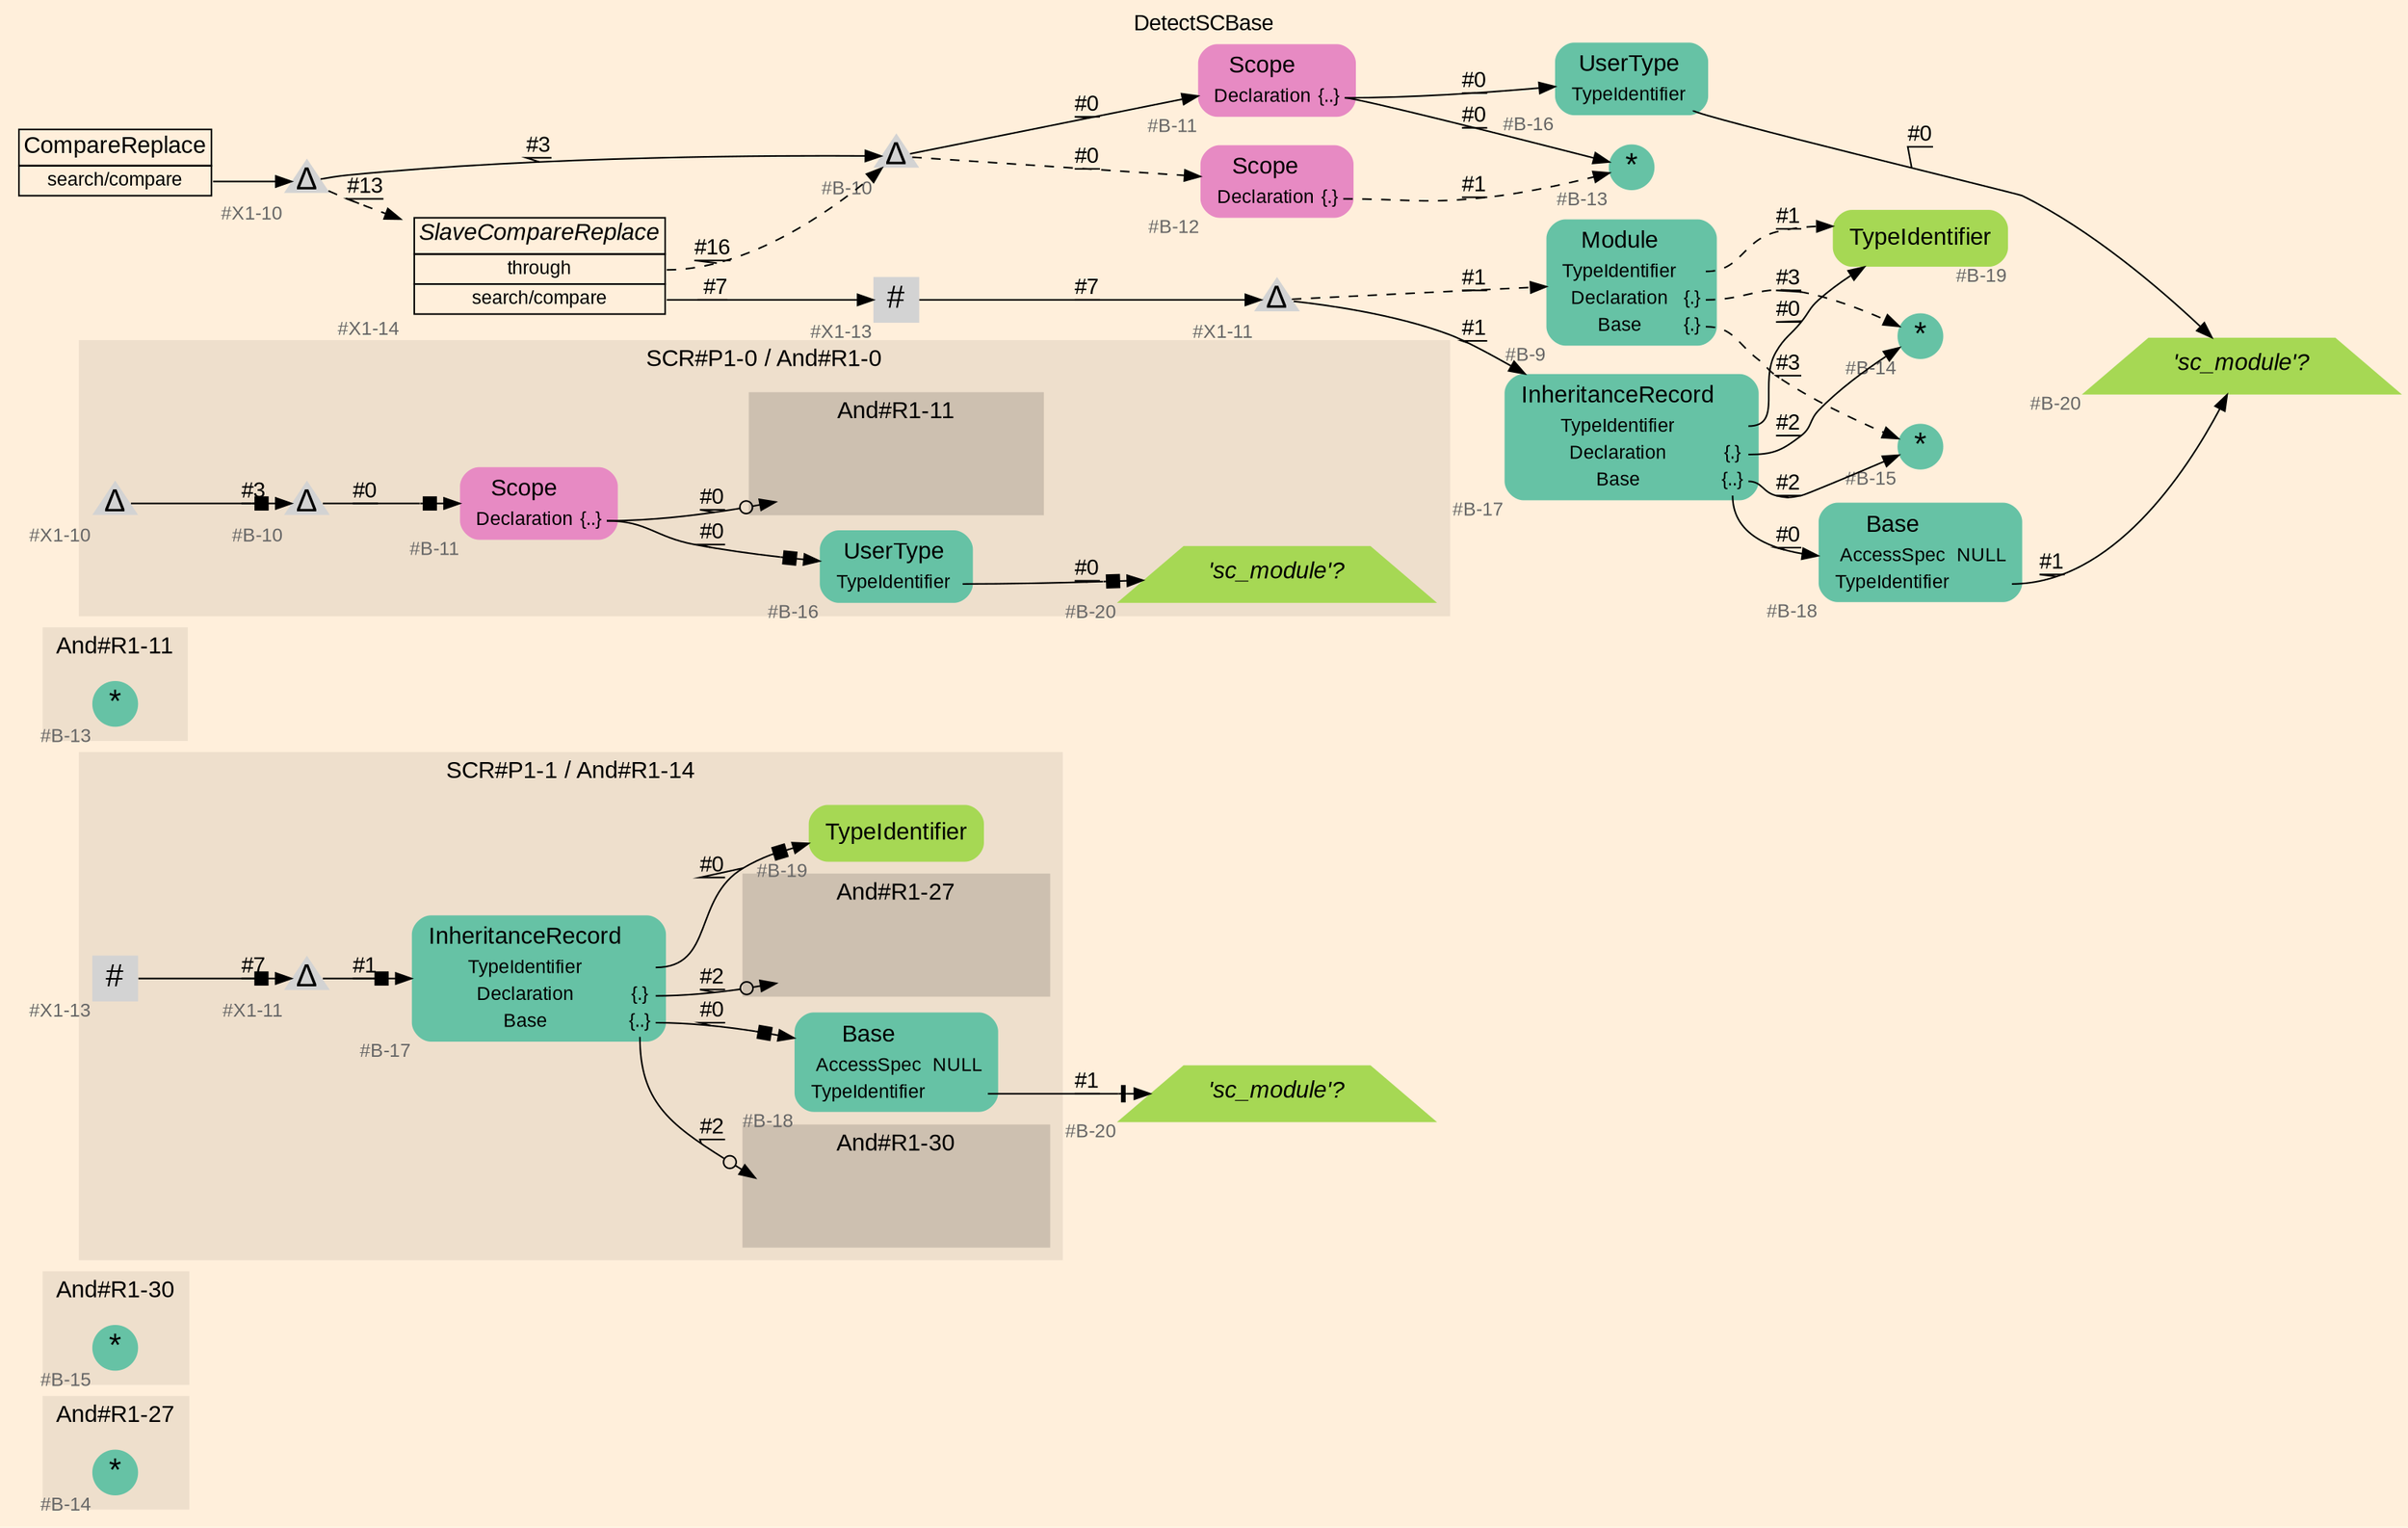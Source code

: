 digraph "DetectSCBase" {
label = "DetectSCBase"
labelloc = t
graph [
    rankdir = "LR"
    ranksep = 0.3
    bgcolor = antiquewhite1
    color = black
    fontcolor = black
    fontname = "Arial"
];
node [
    fontname = "Arial"
];
edge [
    fontname = "Arial"
];

// -------------------- figure And#R1-27 --------------------
// -------- region And#R1-27 ----------
subgraph "clusterAnd#R1-27" {
    label = "And#R1-27"
    style = "filled"
    color = antiquewhite2
    fontsize = "15"
    // -------- block And#R1-27/#B-14 ----------
    "And#R1-27/#B-14" [
        fillcolor = "/set28/1"
        xlabel = "#B-14"
        fontsize = "12"
        fontcolor = grey40
        shape = "circle"
        label = <<FONT COLOR="black" POINT-SIZE="20">*</FONT>>
        style = "filled"
        penwidth = 0.0
        fixedsize = true
        width = 0.4
        height = 0.4
    ];
    
}


// -------------------- figure And#R1-30 --------------------
// -------- region And#R1-30 ----------
subgraph "clusterAnd#R1-30" {
    label = "And#R1-30"
    style = "filled"
    color = antiquewhite2
    fontsize = "15"
    // -------- block And#R1-30/#B-15 ----------
    "And#R1-30/#B-15" [
        fillcolor = "/set28/1"
        xlabel = "#B-15"
        fontsize = "12"
        fontcolor = grey40
        shape = "circle"
        label = <<FONT COLOR="black" POINT-SIZE="20">*</FONT>>
        style = "filled"
        penwidth = 0.0
        fixedsize = true
        width = 0.4
        height = 0.4
    ];
    
}


// -------------------- figure And#R1-14 --------------------
// -------- region And#R1-14 ----------
subgraph "clusterAnd#R1-14" {
    label = "SCR#P1-1 / And#R1-14"
    style = "filled"
    color = antiquewhite2
    fontsize = "15"
    // -------- block And#R1-14/#B-17 ----------
    "And#R1-14/#B-17" [
        fillcolor = "/set28/1"
        xlabel = "#B-17"
        fontsize = "12"
        fontcolor = grey40
        shape = "plaintext"
        label = <<TABLE BORDER="0" CELLBORDER="0" CELLSPACING="0">
         <TR><TD><FONT COLOR="black" POINT-SIZE="15">InheritanceRecord</FONT></TD></TR>
         <TR><TD><FONT COLOR="black" POINT-SIZE="12">TypeIdentifier</FONT></TD><TD PORT="port0"></TD></TR>
         <TR><TD><FONT COLOR="black" POINT-SIZE="12">Declaration</FONT></TD><TD PORT="port1"><FONT COLOR="black" POINT-SIZE="12">{.}</FONT></TD></TR>
         <TR><TD><FONT COLOR="black" POINT-SIZE="12">Base</FONT></TD><TD PORT="port2"><FONT COLOR="black" POINT-SIZE="12">{..}</FONT></TD></TR>
        </TABLE>>
        style = "rounded,filled"
    ];
    
    // -------- block And#R1-14/#B-18 ----------
    "And#R1-14/#B-18" [
        fillcolor = "/set28/1"
        xlabel = "#B-18"
        fontsize = "12"
        fontcolor = grey40
        shape = "plaintext"
        label = <<TABLE BORDER="0" CELLBORDER="0" CELLSPACING="0">
         <TR><TD><FONT COLOR="black" POINT-SIZE="15">Base</FONT></TD></TR>
         <TR><TD><FONT COLOR="black" POINT-SIZE="12">AccessSpec</FONT></TD><TD PORT="port0"><FONT COLOR="black" POINT-SIZE="12">NULL</FONT></TD></TR>
         <TR><TD><FONT COLOR="black" POINT-SIZE="12">TypeIdentifier</FONT></TD><TD PORT="port1"></TD></TR>
        </TABLE>>
        style = "rounded,filled"
    ];
    
    // -------- block And#R1-14/#B-19 ----------
    "And#R1-14/#B-19" [
        fillcolor = "/set28/5"
        xlabel = "#B-19"
        fontsize = "12"
        fontcolor = grey40
        shape = "plaintext"
        label = <<TABLE BORDER="0" CELLBORDER="0" CELLSPACING="0">
         <TR><TD><FONT COLOR="black" POINT-SIZE="15">TypeIdentifier</FONT></TD></TR>
        </TABLE>>
        style = "rounded,filled"
    ];
    
    // -------- block And#R1-14/#X1-11 ----------
    "And#R1-14/#X1-11" [
        xlabel = "#X1-11"
        fontsize = "12"
        fontcolor = grey40
        shape = "triangle"
        label = <<FONT COLOR="black" POINT-SIZE="20">Δ</FONT>>
        style = "filled"
        penwidth = 0.0
        fixedsize = true
        width = 0.4
        height = 0.4
    ];
    
    // -------- block And#R1-14/#X1-13 ----------
    "And#R1-14/#X1-13" [
        xlabel = "#X1-13"
        fontsize = "12"
        fontcolor = grey40
        shape = "square"
        label = <<FONT COLOR="black" POINT-SIZE="20">#</FONT>>
        style = "filled"
        penwidth = 0.0
        fixedsize = true
        width = 0.4
        height = 0.4
    ];
    
    // -------- region And#R1-14/And#R1-30 ----------
    subgraph "clusterAnd#R1-14/And#R1-30" {
        label = "And#R1-30"
        style = "filled"
        color = antiquewhite3
        fontsize = "15"
        // -------- block And#R1-14/And#R1-30/#B-15 ----------
        "And#R1-14/And#R1-30/#B-15" [
            fillcolor = "/set28/1"
            xlabel = "#B-15"
            fontsize = "12"
            fontcolor = grey40
            shape = "none"
            style = "invisible"
        ];
        
    }
    
    // -------- region And#R1-14/And#R1-27 ----------
    subgraph "clusterAnd#R1-14/And#R1-27" {
        label = "And#R1-27"
        style = "filled"
        color = antiquewhite3
        fontsize = "15"
        // -------- block And#R1-14/And#R1-27/#B-14 ----------
        "And#R1-14/And#R1-27/#B-14" [
            fillcolor = "/set28/1"
            xlabel = "#B-14"
            fontsize = "12"
            fontcolor = grey40
            shape = "none"
            style = "invisible"
        ];
        
    }
    
}

// -------- block And#R1-14/#B-20 ----------
"And#R1-14/#B-20" [
    fillcolor = "/set28/5"
    xlabel = "#B-20"
    fontsize = "12"
    fontcolor = grey40
    shape = "trapezium"
    label = <<FONT COLOR="black" POINT-SIZE="15"><I>'sc_module'?</I></FONT>>
    style = "filled"
    penwidth = 0.0
];

"And#R1-14/#B-17":port0 -> "And#R1-14/#B-19" [
    arrowhead="normalnonebox"
    label = "#0"
    decorate = true
    color = black
    fontcolor = black
];

"And#R1-14/#B-17":port1 -> "And#R1-14/And#R1-27/#B-14" [
    arrowhead="normalnoneodot"
    label = "#2"
    decorate = true
    color = black
    fontcolor = black
];

"And#R1-14/#B-17":port2 -> "And#R1-14/And#R1-30/#B-15" [
    arrowhead="normalnoneodot"
    label = "#2"
    decorate = true
    color = black
    fontcolor = black
];

"And#R1-14/#B-17":port2 -> "And#R1-14/#B-18" [
    arrowhead="normalnonebox"
    label = "#0"
    decorate = true
    color = black
    fontcolor = black
];

"And#R1-14/#B-18":port1 -> "And#R1-14/#B-20" [
    arrowhead="normalnonetee"
    label = "#1"
    decorate = true
    color = black
    fontcolor = black
];

"And#R1-14/#X1-11" -> "And#R1-14/#B-17" [
    arrowhead="normalnonebox"
    label = "#1"
    decorate = true
    color = black
    fontcolor = black
];

"And#R1-14/#X1-13" -> "And#R1-14/#X1-11" [
    arrowhead="normalnonebox"
    label = "#7"
    decorate = true
    color = black
    fontcolor = black
];


// -------------------- figure And#R1-11 --------------------
// -------- region And#R1-11 ----------
subgraph "clusterAnd#R1-11" {
    label = "And#R1-11"
    style = "filled"
    color = antiquewhite2
    fontsize = "15"
    // -------- block And#R1-11/#B-13 ----------
    "And#R1-11/#B-13" [
        fillcolor = "/set28/1"
        xlabel = "#B-13"
        fontsize = "12"
        fontcolor = grey40
        shape = "circle"
        label = <<FONT COLOR="black" POINT-SIZE="20">*</FONT>>
        style = "filled"
        penwidth = 0.0
        fixedsize = true
        width = 0.4
        height = 0.4
    ];
    
}


// -------------------- figure And#R1-0 --------------------
// -------- region And#R1-0 ----------
subgraph "clusterAnd#R1-0" {
    label = "SCR#P1-0 / And#R1-0"
    style = "filled"
    color = antiquewhite2
    fontsize = "15"
    // -------- block And#R1-0/#B-10 ----------
    "And#R1-0/#B-10" [
        xlabel = "#B-10"
        fontsize = "12"
        fontcolor = grey40
        shape = "triangle"
        label = <<FONT COLOR="black" POINT-SIZE="20">Δ</FONT>>
        style = "filled"
        penwidth = 0.0
        fixedsize = true
        width = 0.4
        height = 0.4
    ];
    
    // -------- block And#R1-0/#B-11 ----------
    "And#R1-0/#B-11" [
        fillcolor = "/set28/4"
        xlabel = "#B-11"
        fontsize = "12"
        fontcolor = grey40
        shape = "plaintext"
        label = <<TABLE BORDER="0" CELLBORDER="0" CELLSPACING="0">
         <TR><TD><FONT COLOR="black" POINT-SIZE="15">Scope</FONT></TD></TR>
         <TR><TD><FONT COLOR="black" POINT-SIZE="12">Declaration</FONT></TD><TD PORT="port0"><FONT COLOR="black" POINT-SIZE="12">{..}</FONT></TD></TR>
        </TABLE>>
        style = "rounded,filled"
    ];
    
    // -------- block And#R1-0/#B-16 ----------
    "And#R1-0/#B-16" [
        fillcolor = "/set28/1"
        xlabel = "#B-16"
        fontsize = "12"
        fontcolor = grey40
        shape = "plaintext"
        label = <<TABLE BORDER="0" CELLBORDER="0" CELLSPACING="0">
         <TR><TD><FONT COLOR="black" POINT-SIZE="15">UserType</FONT></TD></TR>
         <TR><TD><FONT COLOR="black" POINT-SIZE="12">TypeIdentifier</FONT></TD><TD PORT="port0"></TD></TR>
        </TABLE>>
        style = "rounded,filled"
    ];
    
    // -------- block And#R1-0/#B-20 ----------
    "And#R1-0/#B-20" [
        fillcolor = "/set28/5"
        xlabel = "#B-20"
        fontsize = "12"
        fontcolor = grey40
        shape = "trapezium"
        label = <<FONT COLOR="black" POINT-SIZE="15"><I>'sc_module'?</I></FONT>>
        style = "filled"
        penwidth = 0.0
    ];
    
    // -------- block And#R1-0/#X1-10 ----------
    "And#R1-0/#X1-10" [
        xlabel = "#X1-10"
        fontsize = "12"
        fontcolor = grey40
        shape = "triangle"
        label = <<FONT COLOR="black" POINT-SIZE="20">Δ</FONT>>
        style = "filled"
        penwidth = 0.0
        fixedsize = true
        width = 0.4
        height = 0.4
    ];
    
    // -------- region And#R1-0/And#R1-11 ----------
    subgraph "clusterAnd#R1-0/And#R1-11" {
        label = "And#R1-11"
        style = "filled"
        color = antiquewhite3
        fontsize = "15"
        // -------- block And#R1-0/And#R1-11/#B-13 ----------
        "And#R1-0/And#R1-11/#B-13" [
            fillcolor = "/set28/1"
            xlabel = "#B-13"
            fontsize = "12"
            fontcolor = grey40
            shape = "none"
            style = "invisible"
        ];
        
    }
    
}

"And#R1-0/#B-10" -> "And#R1-0/#B-11" [
    arrowhead="normalnonebox"
    label = "#0"
    decorate = true
    color = black
    fontcolor = black
];

"And#R1-0/#B-11":port0 -> "And#R1-0/And#R1-11/#B-13" [
    arrowhead="normalnoneodot"
    label = "#0"
    decorate = true
    color = black
    fontcolor = black
];

"And#R1-0/#B-11":port0 -> "And#R1-0/#B-16" [
    arrowhead="normalnonebox"
    label = "#0"
    decorate = true
    color = black
    fontcolor = black
];

"And#R1-0/#B-16":port0 -> "And#R1-0/#B-20" [
    arrowhead="normalnonebox"
    label = "#0"
    decorate = true
    color = black
    fontcolor = black
];

"And#R1-0/#X1-10" -> "And#R1-0/#B-10" [
    arrowhead="normalnonebox"
    label = "#3"
    decorate = true
    color = black
    fontcolor = black
];


// -------------------- transformation figure --------------------
// -------- block CR#X1-12 ----------
"CR#X1-12" [
    fillcolor = antiquewhite1
    fontsize = "12"
    fontcolor = grey40
    shape = "plaintext"
    label = <<TABLE BORDER="0" CELLBORDER="1" CELLSPACING="0">
     <TR><TD><FONT COLOR="black" POINT-SIZE="15">CompareReplace</FONT></TD></TR>
     <TR><TD PORT="port0"><FONT COLOR="black" POINT-SIZE="12">search/compare</FONT></TD></TR>
    </TABLE>>
    style = "filled"
    color = black
];

// -------- block #X1-10 ----------
"#X1-10" [
    xlabel = "#X1-10"
    fontsize = "12"
    fontcolor = grey40
    shape = "triangle"
    label = <<FONT COLOR="black" POINT-SIZE="20">Δ</FONT>>
    style = "filled"
    penwidth = 0.0
    fixedsize = true
    width = 0.4
    height = 0.4
];

// -------- block #B-10 ----------
"#B-10" [
    xlabel = "#B-10"
    fontsize = "12"
    fontcolor = grey40
    shape = "triangle"
    label = <<FONT COLOR="black" POINT-SIZE="20">Δ</FONT>>
    style = "filled"
    penwidth = 0.0
    fixedsize = true
    width = 0.4
    height = 0.4
];

// -------- block #B-11 ----------
"#B-11" [
    fillcolor = "/set28/4"
    xlabel = "#B-11"
    fontsize = "12"
    fontcolor = grey40
    shape = "plaintext"
    label = <<TABLE BORDER="0" CELLBORDER="0" CELLSPACING="0">
     <TR><TD><FONT COLOR="black" POINT-SIZE="15">Scope</FONT></TD></TR>
     <TR><TD><FONT COLOR="black" POINT-SIZE="12">Declaration</FONT></TD><TD PORT="port0"><FONT COLOR="black" POINT-SIZE="12">{..}</FONT></TD></TR>
    </TABLE>>
    style = "rounded,filled"
];

// -------- block #B-13 ----------
"#B-13" [
    fillcolor = "/set28/1"
    xlabel = "#B-13"
    fontsize = "12"
    fontcolor = grey40
    shape = "circle"
    label = <<FONT COLOR="black" POINT-SIZE="20">*</FONT>>
    style = "filled"
    penwidth = 0.0
    fixedsize = true
    width = 0.4
    height = 0.4
];

// -------- block #B-16 ----------
"#B-16" [
    fillcolor = "/set28/1"
    xlabel = "#B-16"
    fontsize = "12"
    fontcolor = grey40
    shape = "plaintext"
    label = <<TABLE BORDER="0" CELLBORDER="0" CELLSPACING="0">
     <TR><TD><FONT COLOR="black" POINT-SIZE="15">UserType</FONT></TD></TR>
     <TR><TD><FONT COLOR="black" POINT-SIZE="12">TypeIdentifier</FONT></TD><TD PORT="port0"></TD></TR>
    </TABLE>>
    style = "rounded,filled"
];

// -------- block #B-20 ----------
"#B-20" [
    fillcolor = "/set28/5"
    xlabel = "#B-20"
    fontsize = "12"
    fontcolor = grey40
    shape = "trapezium"
    label = <<FONT COLOR="black" POINT-SIZE="15"><I>'sc_module'?</I></FONT>>
    style = "filled"
    penwidth = 0.0
];

// -------- block #B-12 ----------
"#B-12" [
    fillcolor = "/set28/4"
    xlabel = "#B-12"
    fontsize = "12"
    fontcolor = grey40
    shape = "plaintext"
    label = <<TABLE BORDER="0" CELLBORDER="0" CELLSPACING="0">
     <TR><TD><FONT COLOR="black" POINT-SIZE="15">Scope</FONT></TD></TR>
     <TR><TD><FONT COLOR="black" POINT-SIZE="12">Declaration</FONT></TD><TD PORT="port0"><FONT COLOR="black" POINT-SIZE="12">{.}</FONT></TD></TR>
    </TABLE>>
    style = "rounded,filled"
];

// -------- block #X1-14 ----------
"#X1-14" [
    fillcolor = antiquewhite1
    xlabel = "#X1-14"
    fontsize = "12"
    fontcolor = grey40
    shape = "plaintext"
    label = <<TABLE BORDER="0" CELLBORDER="1" CELLSPACING="0">
     <TR><TD><FONT COLOR="black" POINT-SIZE="15"><I>SlaveCompareReplace</I></FONT></TD></TR>
     <TR><TD PORT="port0"><FONT COLOR="black" POINT-SIZE="12">through</FONT></TD></TR>
     <TR><TD PORT="port1"><FONT COLOR="black" POINT-SIZE="12">search/compare</FONT></TD></TR>
    </TABLE>>
    style = "filled"
    color = black
];

// -------- block #X1-13 ----------
"#X1-13" [
    xlabel = "#X1-13"
    fontsize = "12"
    fontcolor = grey40
    shape = "square"
    label = <<FONT COLOR="black" POINT-SIZE="20">#</FONT>>
    style = "filled"
    penwidth = 0.0
    fixedsize = true
    width = 0.4
    height = 0.4
];

// -------- block #X1-11 ----------
"#X1-11" [
    xlabel = "#X1-11"
    fontsize = "12"
    fontcolor = grey40
    shape = "triangle"
    label = <<FONT COLOR="black" POINT-SIZE="20">Δ</FONT>>
    style = "filled"
    penwidth = 0.0
    fixedsize = true
    width = 0.4
    height = 0.4
];

// -------- block #B-17 ----------
"#B-17" [
    fillcolor = "/set28/1"
    xlabel = "#B-17"
    fontsize = "12"
    fontcolor = grey40
    shape = "plaintext"
    label = <<TABLE BORDER="0" CELLBORDER="0" CELLSPACING="0">
     <TR><TD><FONT COLOR="black" POINT-SIZE="15">InheritanceRecord</FONT></TD></TR>
     <TR><TD><FONT COLOR="black" POINT-SIZE="12">TypeIdentifier</FONT></TD><TD PORT="port0"></TD></TR>
     <TR><TD><FONT COLOR="black" POINT-SIZE="12">Declaration</FONT></TD><TD PORT="port1"><FONT COLOR="black" POINT-SIZE="12">{.}</FONT></TD></TR>
     <TR><TD><FONT COLOR="black" POINT-SIZE="12">Base</FONT></TD><TD PORT="port2"><FONT COLOR="black" POINT-SIZE="12">{..}</FONT></TD></TR>
    </TABLE>>
    style = "rounded,filled"
];

// -------- block #B-19 ----------
"#B-19" [
    fillcolor = "/set28/5"
    xlabel = "#B-19"
    fontsize = "12"
    fontcolor = grey40
    shape = "plaintext"
    label = <<TABLE BORDER="0" CELLBORDER="0" CELLSPACING="0">
     <TR><TD><FONT COLOR="black" POINT-SIZE="15">TypeIdentifier</FONT></TD></TR>
    </TABLE>>
    style = "rounded,filled"
];

// -------- block #B-14 ----------
"#B-14" [
    fillcolor = "/set28/1"
    xlabel = "#B-14"
    fontsize = "12"
    fontcolor = grey40
    shape = "circle"
    label = <<FONT COLOR="black" POINT-SIZE="20">*</FONT>>
    style = "filled"
    penwidth = 0.0
    fixedsize = true
    width = 0.4
    height = 0.4
];

// -------- block #B-15 ----------
"#B-15" [
    fillcolor = "/set28/1"
    xlabel = "#B-15"
    fontsize = "12"
    fontcolor = grey40
    shape = "circle"
    label = <<FONT COLOR="black" POINT-SIZE="20">*</FONT>>
    style = "filled"
    penwidth = 0.0
    fixedsize = true
    width = 0.4
    height = 0.4
];

// -------- block #B-18 ----------
"#B-18" [
    fillcolor = "/set28/1"
    xlabel = "#B-18"
    fontsize = "12"
    fontcolor = grey40
    shape = "plaintext"
    label = <<TABLE BORDER="0" CELLBORDER="0" CELLSPACING="0">
     <TR><TD><FONT COLOR="black" POINT-SIZE="15">Base</FONT></TD></TR>
     <TR><TD><FONT COLOR="black" POINT-SIZE="12">AccessSpec</FONT></TD><TD PORT="port0"><FONT COLOR="black" POINT-SIZE="12">NULL</FONT></TD></TR>
     <TR><TD><FONT COLOR="black" POINT-SIZE="12">TypeIdentifier</FONT></TD><TD PORT="port1"></TD></TR>
    </TABLE>>
    style = "rounded,filled"
];

// -------- block #B-9 ----------
"#B-9" [
    fillcolor = "/set28/1"
    xlabel = "#B-9"
    fontsize = "12"
    fontcolor = grey40
    shape = "plaintext"
    label = <<TABLE BORDER="0" CELLBORDER="0" CELLSPACING="0">
     <TR><TD><FONT COLOR="black" POINT-SIZE="15">Module</FONT></TD></TR>
     <TR><TD><FONT COLOR="black" POINT-SIZE="12">TypeIdentifier</FONT></TD><TD PORT="port0"></TD></TR>
     <TR><TD><FONT COLOR="black" POINT-SIZE="12">Declaration</FONT></TD><TD PORT="port1"><FONT COLOR="black" POINT-SIZE="12">{.}</FONT></TD></TR>
     <TR><TD><FONT COLOR="black" POINT-SIZE="12">Base</FONT></TD><TD PORT="port2"><FONT COLOR="black" POINT-SIZE="12">{.}</FONT></TD></TR>
    </TABLE>>
    style = "rounded,filled"
];

"CR#X1-12":port0 -> "#X1-10" [
    label = ""
    decorate = true
    color = black
    fontcolor = black
];

"#X1-10" -> "#B-10" [
    label = "#3"
    decorate = true
    color = black
    fontcolor = black
];

"#X1-10" -> "#X1-14" [
    style="dashed"
    label = "#13"
    decorate = true
    color = black
    fontcolor = black
];

"#B-10" -> "#B-11" [
    label = "#0"
    decorate = true
    color = black
    fontcolor = black
];

"#B-10" -> "#B-12" [
    style="dashed"
    label = "#0"
    decorate = true
    color = black
    fontcolor = black
];

"#B-11":port0 -> "#B-13" [
    label = "#0"
    decorate = true
    color = black
    fontcolor = black
];

"#B-11":port0 -> "#B-16" [
    label = "#0"
    decorate = true
    color = black
    fontcolor = black
];

"#B-16":port0 -> "#B-20" [
    label = "#0"
    decorate = true
    color = black
    fontcolor = black
];

"#B-12":port0 -> "#B-13" [
    style="dashed"
    label = "#1"
    decorate = true
    color = black
    fontcolor = black
];

"#X1-14":port0 -> "#B-10" [
    style="dashed"
    label = "#16"
    decorate = true
    color = black
    fontcolor = black
];

"#X1-14":port1 -> "#X1-13" [
    label = " #7"
    decorate = true
    color = black
    fontcolor = black
];

"#X1-13" -> "#X1-11" [
    label = "#7"
    decorate = true
    color = black
    fontcolor = black
];

"#X1-11" -> "#B-17" [
    label = "#1"
    decorate = true
    color = black
    fontcolor = black
];

"#X1-11" -> "#B-9" [
    style="dashed"
    label = "#1"
    decorate = true
    color = black
    fontcolor = black
];

"#B-17":port0 -> "#B-19" [
    label = "#0"
    decorate = true
    color = black
    fontcolor = black
];

"#B-17":port1 -> "#B-14" [
    label = "#2"
    decorate = true
    color = black
    fontcolor = black
];

"#B-17":port2 -> "#B-15" [
    label = "#2"
    decorate = true
    color = black
    fontcolor = black
];

"#B-17":port2 -> "#B-18" [
    label = "#0"
    decorate = true
    color = black
    fontcolor = black
];

"#B-18":port1 -> "#B-20" [
    label = "#1"
    decorate = true
    color = black
    fontcolor = black
];

"#B-9":port0 -> "#B-19" [
    style="dashed"
    label = "#1"
    decorate = true
    color = black
    fontcolor = black
];

"#B-9":port1 -> "#B-14" [
    style="dashed"
    label = "#3"
    decorate = true
    color = black
    fontcolor = black
];

"#B-9":port2 -> "#B-15" [
    style="dashed"
    label = "#3"
    decorate = true
    color = black
    fontcolor = black
];


}
